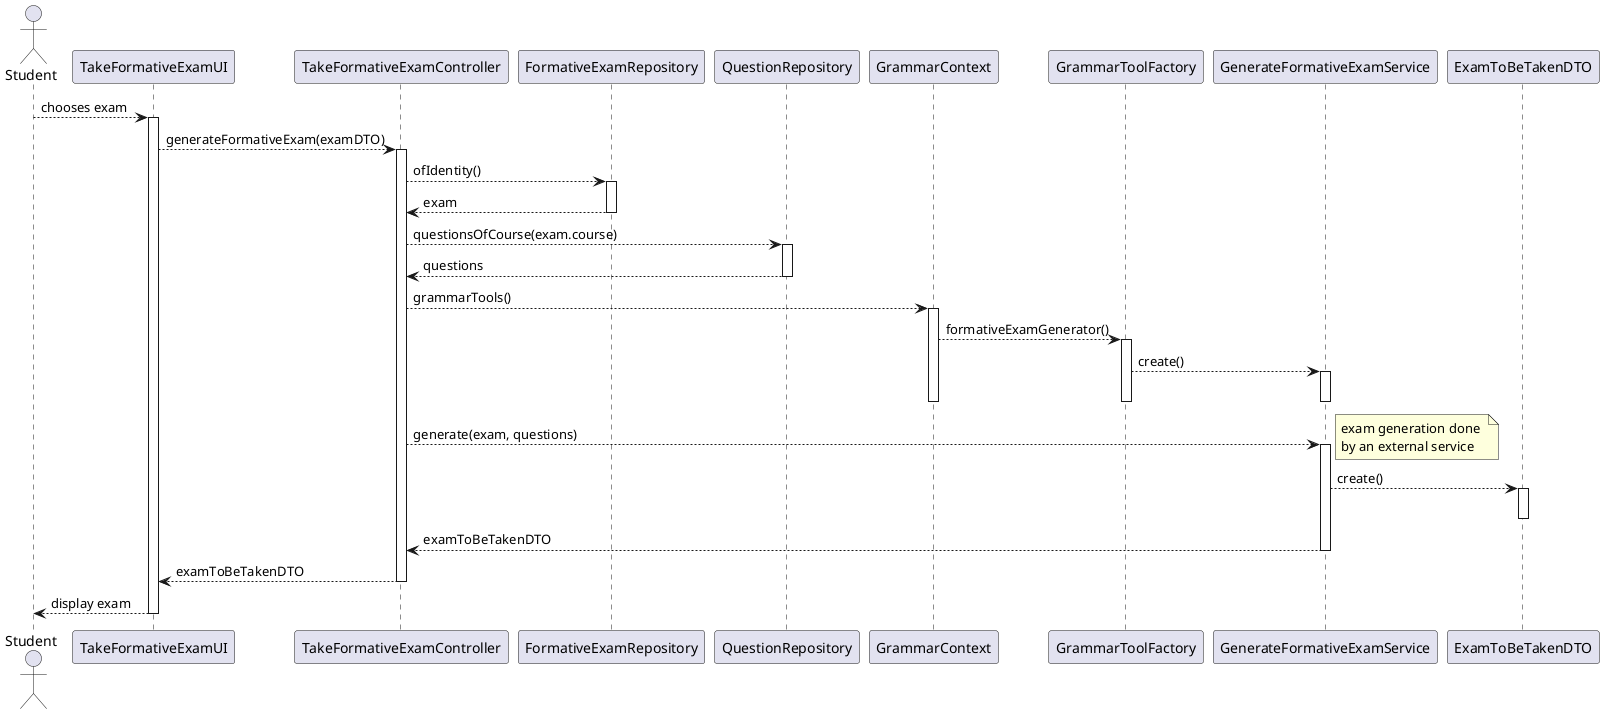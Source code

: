 @startuml

actor Student as student

participant TakeFormativeExamUI as ui
participant TakeFormativeExamController as ctrl

participant FormativeExamRepository as repo
participant QuestionRepository as q_repo

participant GrammarContext as ctx
participant GrammarToolFactory as grepo

participant GenerateFormativeExamService as svc
participant ExamToBeTakenDTO as dto

student --> ui : chooses exam
activate ui
    ui --> ctrl : generateFormativeExam(examDTO)
    activate ctrl
        ctrl --> repo : ofIdentity()
        activate repo
            repo --> ctrl : exam
        deactivate repo

        ctrl --> q_repo : questionsOfCourse(exam.course)
        activate q_repo
            q_repo --> ctrl : questions
        deactivate q_repo

        ctrl --> ctx : grammarTools()
        activate ctx
            ctx --> grepo : formativeExamGenerator()
            activate grepo
                grepo --> svc : create()
                activate svc
                deactivate svc
            deactivate grepo
        deactivate ctx

        ctrl --> svc : generate(exam, questions)
        activate svc
            note right: exam generation done \nby an external service
            svc --> dto : create()
            activate dto
            deactivate dto
            svc --> ctrl : examToBeTakenDTO
        deactivate svc

        ctrl --> ui : examToBeTakenDTO
    deactivate ctrl

    ui --> student : display exam
deactivate ui

@enduml
